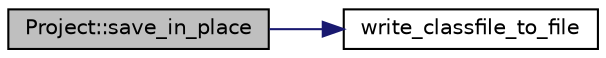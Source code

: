 digraph "Project::save_in_place"
{
  bgcolor="transparent";
  edge [fontname="Helvetica",fontsize="10",labelfontname="Helvetica",labelfontsize="10"];
  node [fontname="Helvetica",fontsize="10",shape=record];
  rankdir="LR";
  Node83 [label="Project::save_in_place",height=0.2,width=0.4,color="black", fillcolor="grey75", style="filled", fontcolor="black"];
  Node83 -> Node84 [color="midnightblue",fontsize="10",style="solid",fontname="Helvetica"];
  Node84 [label="write_classfile_to_file",height=0.2,width=0.4,color="black",URL="$project_8cpp.html#a1d4c3111b2c5f87781ba35f906291397"];
}
